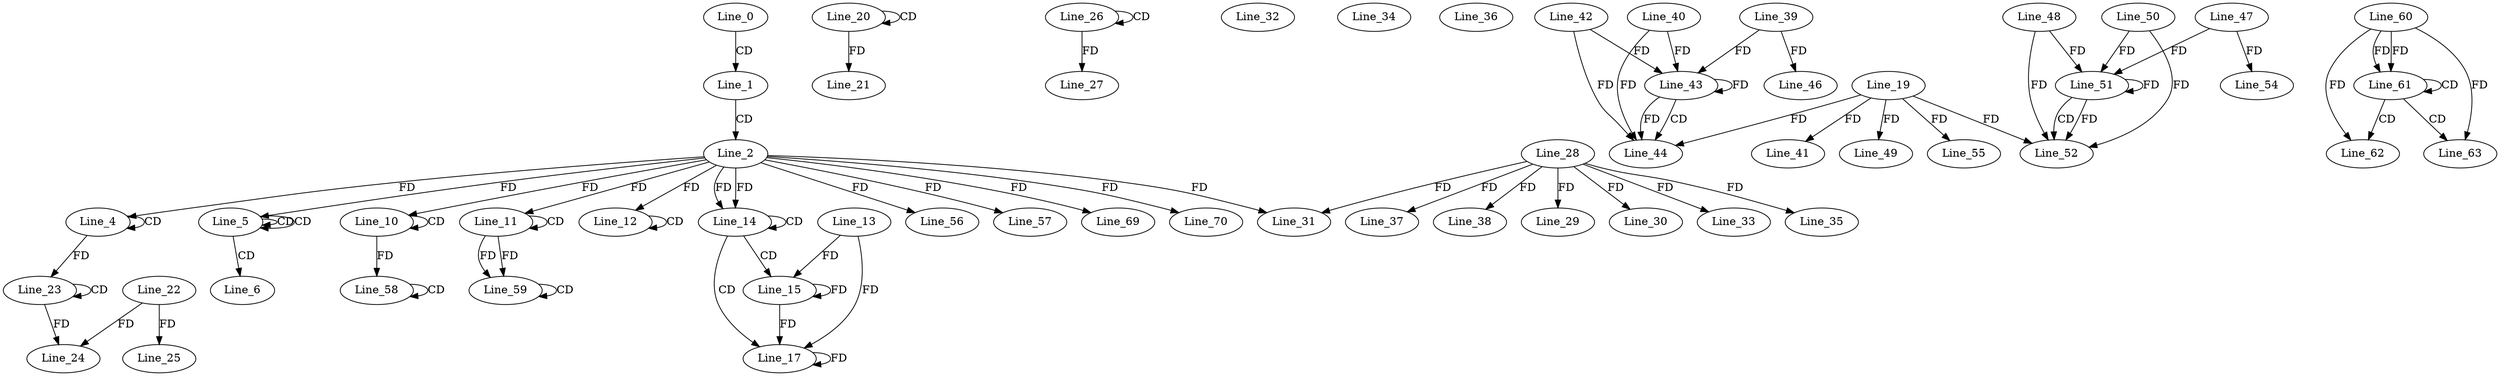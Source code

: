 digraph G {
  Line_0;
  Line_1;
  Line_2;
  Line_4;
  Line_4;
  Line_5;
  Line_5;
  Line_5;
  Line_6;
  Line_10;
  Line_10;
  Line_11;
  Line_11;
  Line_12;
  Line_12;
  Line_12;
  Line_14;
  Line_14;
  Line_15;
  Line_13;
  Line_17;
  Line_20;
  Line_20;
  Line_21;
  Line_23;
  Line_23;
  Line_23;
  Line_24;
  Line_22;
  Line_25;
  Line_26;
  Line_26;
  Line_27;
  Line_28;
  Line_29;
  Line_30;
  Line_31;
  Line_31;
  Line_32;
  Line_33;
  Line_34;
  Line_35;
  Line_36;
  Line_37;
  Line_38;
  Line_19;
  Line_41;
  Line_43;
  Line_42;
  Line_43;
  Line_39;
  Line_40;
  Line_43;
  Line_44;
  Line_46;
  Line_49;
  Line_51;
  Line_50;
  Line_51;
  Line_47;
  Line_48;
  Line_51;
  Line_52;
  Line_54;
  Line_55;
  Line_56;
  Line_57;
  Line_58;
  Line_58;
  Line_59;
  Line_59;
  Line_60;
  Line_61;
  Line_61;
  Line_62;
  Line_63;
  Line_69;
  Line_70;
  Line_0 -> Line_1 [ label="CD" ];
  Line_1 -> Line_2 [ label="CD" ];
  Line_4 -> Line_4 [ label="CD" ];
  Line_2 -> Line_4 [ label="FD" ];
  Line_5 -> Line_5 [ label="CD" ];
  Line_5 -> Line_5 [ label="CD" ];
  Line_2 -> Line_5 [ label="FD" ];
  Line_5 -> Line_6 [ label="CD" ];
  Line_10 -> Line_10 [ label="CD" ];
  Line_2 -> Line_10 [ label="FD" ];
  Line_11 -> Line_11 [ label="CD" ];
  Line_2 -> Line_11 [ label="FD" ];
  Line_12 -> Line_12 [ label="CD" ];
  Line_2 -> Line_12 [ label="FD" ];
  Line_2 -> Line_14 [ label="FD" ];
  Line_14 -> Line_14 [ label="CD" ];
  Line_2 -> Line_14 [ label="FD" ];
  Line_14 -> Line_15 [ label="CD" ];
  Line_13 -> Line_15 [ label="FD" ];
  Line_15 -> Line_15 [ label="FD" ];
  Line_14 -> Line_17 [ label="CD" ];
  Line_13 -> Line_17 [ label="FD" ];
  Line_15 -> Line_17 [ label="FD" ];
  Line_17 -> Line_17 [ label="FD" ];
  Line_20 -> Line_20 [ label="CD" ];
  Line_20 -> Line_21 [ label="FD" ];
  Line_23 -> Line_23 [ label="CD" ];
  Line_4 -> Line_23 [ label="FD" ];
  Line_23 -> Line_24 [ label="FD" ];
  Line_22 -> Line_24 [ label="FD" ];
  Line_22 -> Line_25 [ label="FD" ];
  Line_26 -> Line_26 [ label="CD" ];
  Line_26 -> Line_27 [ label="FD" ];
  Line_28 -> Line_29 [ label="FD" ];
  Line_28 -> Line_30 [ label="FD" ];
  Line_28 -> Line_31 [ label="FD" ];
  Line_2 -> Line_31 [ label="FD" ];
  Line_28 -> Line_33 [ label="FD" ];
  Line_28 -> Line_35 [ label="FD" ];
  Line_28 -> Line_37 [ label="FD" ];
  Line_28 -> Line_38 [ label="FD" ];
  Line_19 -> Line_41 [ label="FD" ];
  Line_43 -> Line_43 [ label="FD" ];
  Line_42 -> Line_43 [ label="FD" ];
  Line_39 -> Line_43 [ label="FD" ];
  Line_40 -> Line_43 [ label="FD" ];
  Line_43 -> Line_44 [ label="CD" ];
  Line_19 -> Line_44 [ label="FD" ];
  Line_40 -> Line_44 [ label="FD" ];
  Line_43 -> Line_44 [ label="FD" ];
  Line_42 -> Line_44 [ label="FD" ];
  Line_39 -> Line_46 [ label="FD" ];
  Line_19 -> Line_49 [ label="FD" ];
  Line_51 -> Line_51 [ label="FD" ];
  Line_50 -> Line_51 [ label="FD" ];
  Line_47 -> Line_51 [ label="FD" ];
  Line_48 -> Line_51 [ label="FD" ];
  Line_51 -> Line_52 [ label="CD" ];
  Line_19 -> Line_52 [ label="FD" ];
  Line_48 -> Line_52 [ label="FD" ];
  Line_51 -> Line_52 [ label="FD" ];
  Line_50 -> Line_52 [ label="FD" ];
  Line_47 -> Line_54 [ label="FD" ];
  Line_19 -> Line_55 [ label="FD" ];
  Line_2 -> Line_56 [ label="FD" ];
  Line_2 -> Line_57 [ label="FD" ];
  Line_58 -> Line_58 [ label="CD" ];
  Line_10 -> Line_58 [ label="FD" ];
  Line_11 -> Line_59 [ label="FD" ];
  Line_59 -> Line_59 [ label="CD" ];
  Line_11 -> Line_59 [ label="FD" ];
  Line_60 -> Line_61 [ label="FD" ];
  Line_61 -> Line_61 [ label="CD" ];
  Line_60 -> Line_61 [ label="FD" ];
  Line_61 -> Line_62 [ label="CD" ];
  Line_60 -> Line_62 [ label="FD" ];
  Line_61 -> Line_63 [ label="CD" ];
  Line_60 -> Line_63 [ label="FD" ];
  Line_2 -> Line_69 [ label="FD" ];
  Line_2 -> Line_70 [ label="FD" ];
}

